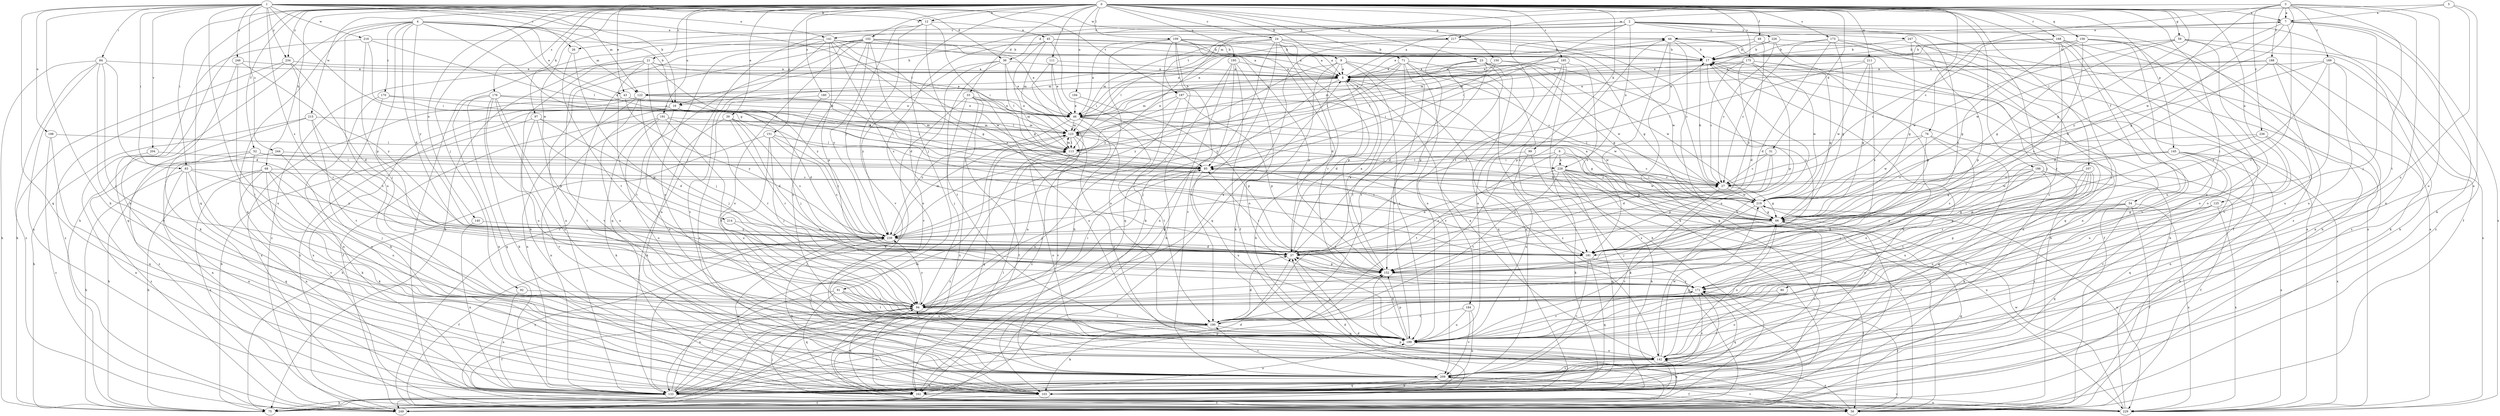 strict digraph  {
0;
1;
2;
3;
4;
5;
6;
7;
8;
9;
12;
16;
17;
21;
23;
24;
26;
27;
31;
33;
36;
37;
39;
43;
44;
45;
46;
49;
52;
54;
56;
59;
66;
68;
71;
75;
76;
80;
83;
84;
85;
91;
92;
94;
97;
99;
102;
103;
107;
109;
111;
113;
122;
123;
125;
133;
140;
141;
142;
145;
150;
151;
152;
156;
162;
165;
168;
170;
171;
173;
175;
176;
180;
181;
184;
186;
187;
188;
189;
190;
191;
194;
195;
198;
199;
204;
209;
211;
214;
215;
216;
217;
219;
226;
228;
229;
234;
236;
239;
244;
246;
247;
249;
0 -> 7  [label=a];
0 -> 9  [label=b];
0 -> 12  [label=b];
0 -> 21  [label=c];
0 -> 23  [label=c];
0 -> 24  [label=c];
0 -> 31  [label=d];
0 -> 33  [label=d];
0 -> 39  [label=e];
0 -> 43  [label=e];
0 -> 49  [label=f];
0 -> 52  [label=f];
0 -> 54  [label=f];
0 -> 59  [label=g];
0 -> 66  [label=g];
0 -> 68  [label=h];
0 -> 71  [label=h];
0 -> 76  [label=i];
0 -> 80  [label=i];
0 -> 83  [label=i];
0 -> 91  [label=j];
0 -> 92  [label=j];
0 -> 97  [label=k];
0 -> 99  [label=k];
0 -> 102  [label=k];
0 -> 107  [label=l];
0 -> 109  [label=l];
0 -> 111  [label=l];
0 -> 125  [label=n];
0 -> 133  [label=n];
0 -> 140  [label=o];
0 -> 145  [label=p];
0 -> 150  [label=p];
0 -> 151  [label=p];
0 -> 156  [label=q];
0 -> 162  [label=q];
0 -> 165  [label=r];
0 -> 168  [label=r];
0 -> 173  [label=s];
0 -> 175  [label=s];
0 -> 176  [label=s];
0 -> 180  [label=s];
0 -> 184  [label=t];
0 -> 186  [label=t];
0 -> 191  [label=u];
0 -> 194  [label=u];
0 -> 195  [label=u];
0 -> 211  [label=w];
0 -> 214  [label=w];
0 -> 215  [label=w];
0 -> 234  [label=y];
1 -> 12  [label=b];
1 -> 16  [label=b];
1 -> 26  [label=c];
1 -> 36  [label=d];
1 -> 66  [label=g];
1 -> 83  [label=i];
1 -> 84  [label=i];
1 -> 103  [label=k];
1 -> 113  [label=l];
1 -> 122  [label=m];
1 -> 141  [label=o];
1 -> 162  [label=q];
1 -> 181  [label=s];
1 -> 187  [label=t];
1 -> 198  [label=u];
1 -> 204  [label=v];
1 -> 209  [label=v];
1 -> 216  [label=w];
1 -> 217  [label=w];
1 -> 234  [label=y];
1 -> 244  [label=z];
1 -> 246  [label=z];
2 -> 16  [label=b];
2 -> 26  [label=c];
2 -> 36  [label=d];
2 -> 56  [label=f];
2 -> 85  [label=i];
2 -> 94  [label=j];
2 -> 141  [label=o];
2 -> 181  [label=s];
2 -> 187  [label=t];
2 -> 226  [label=x];
2 -> 228  [label=x];
2 -> 247  [label=z];
2 -> 249  [label=z];
3 -> 7  [label=a];
3 -> 27  [label=c];
3 -> 133  [label=n];
3 -> 142  [label=o];
3 -> 188  [label=t];
3 -> 189  [label=t];
3 -> 190  [label=t];
3 -> 217  [label=w];
3 -> 219  [label=w];
3 -> 236  [label=y];
3 -> 239  [label=y];
4 -> 16  [label=b];
4 -> 37  [label=d];
4 -> 43  [label=e];
4 -> 44  [label=e];
4 -> 75  [label=h];
4 -> 122  [label=m];
4 -> 152  [label=p];
4 -> 162  [label=q];
4 -> 170  [label=r];
4 -> 199  [label=u];
4 -> 219  [label=w];
4 -> 228  [label=x];
4 -> 239  [label=y];
5 -> 7  [label=a];
5 -> 122  [label=m];
5 -> 142  [label=o];
5 -> 199  [label=u];
6 -> 27  [label=c];
6 -> 56  [label=f];
6 -> 85  [label=i];
6 -> 103  [label=k];
6 -> 190  [label=t];
6 -> 228  [label=x];
7 -> 44  [label=e];
7 -> 66  [label=g];
7 -> 94  [label=j];
7 -> 103  [label=k];
7 -> 171  [label=r];
7 -> 219  [label=w];
7 -> 229  [label=x];
8 -> 7  [label=a];
8 -> 16  [label=b];
8 -> 37  [label=d];
8 -> 44  [label=e];
8 -> 94  [label=j];
8 -> 122  [label=m];
8 -> 123  [label=m];
9 -> 8  [label=a];
9 -> 27  [label=c];
9 -> 75  [label=h];
9 -> 103  [label=k];
9 -> 142  [label=o];
9 -> 199  [label=u];
9 -> 239  [label=y];
12 -> 45  [label=e];
12 -> 85  [label=i];
12 -> 133  [label=n];
12 -> 181  [label=s];
12 -> 209  [label=v];
12 -> 239  [label=y];
16 -> 37  [label=d];
16 -> 56  [label=f];
16 -> 142  [label=o];
16 -> 249  [label=z];
17 -> 8  [label=a];
17 -> 37  [label=d];
17 -> 56  [label=f];
17 -> 199  [label=u];
21 -> 8  [label=a];
21 -> 46  [label=e];
21 -> 94  [label=j];
21 -> 103  [label=k];
21 -> 190  [label=t];
21 -> 209  [label=v];
21 -> 239  [label=y];
21 -> 249  [label=z];
23 -> 8  [label=a];
23 -> 37  [label=d];
23 -> 46  [label=e];
23 -> 66  [label=g];
23 -> 162  [label=q];
23 -> 190  [label=t];
23 -> 199  [label=u];
23 -> 219  [label=w];
24 -> 17  [label=b];
24 -> 37  [label=d];
24 -> 56  [label=f];
24 -> 66  [label=g];
24 -> 123  [label=m];
24 -> 133  [label=n];
24 -> 152  [label=p];
24 -> 239  [label=y];
26 -> 94  [label=j];
26 -> 190  [label=t];
27 -> 17  [label=b];
27 -> 66  [label=g];
27 -> 85  [label=i];
27 -> 209  [label=v];
27 -> 219  [label=w];
31 -> 27  [label=c];
31 -> 37  [label=d];
31 -> 85  [label=i];
31 -> 152  [label=p];
33 -> 46  [label=e];
33 -> 56  [label=f];
33 -> 94  [label=j];
33 -> 123  [label=m];
33 -> 133  [label=n];
33 -> 199  [label=u];
33 -> 229  [label=x];
36 -> 8  [label=a];
36 -> 46  [label=e];
36 -> 113  [label=l];
36 -> 190  [label=t];
36 -> 209  [label=v];
36 -> 239  [label=y];
37 -> 8  [label=a];
37 -> 27  [label=c];
37 -> 152  [label=p];
39 -> 37  [label=d];
39 -> 103  [label=k];
39 -> 123  [label=m];
39 -> 171  [label=r];
39 -> 181  [label=s];
43 -> 46  [label=e];
43 -> 113  [label=l];
43 -> 229  [label=x];
43 -> 239  [label=y];
44 -> 17  [label=b];
44 -> 46  [label=e];
44 -> 56  [label=f];
44 -> 75  [label=h];
44 -> 103  [label=k];
44 -> 152  [label=p];
44 -> 162  [label=q];
44 -> 229  [label=x];
45 -> 8  [label=a];
45 -> 17  [label=b];
45 -> 66  [label=g];
45 -> 85  [label=i];
45 -> 123  [label=m];
45 -> 142  [label=o];
46 -> 66  [label=g];
46 -> 123  [label=m];
46 -> 190  [label=t];
46 -> 219  [label=w];
46 -> 239  [label=y];
46 -> 249  [label=z];
49 -> 17  [label=b];
49 -> 46  [label=e];
49 -> 229  [label=x];
49 -> 239  [label=y];
52 -> 27  [label=c];
52 -> 75  [label=h];
52 -> 85  [label=i];
52 -> 103  [label=k];
52 -> 249  [label=z];
54 -> 56  [label=f];
54 -> 66  [label=g];
54 -> 152  [label=p];
54 -> 162  [label=q];
54 -> 199  [label=u];
54 -> 229  [label=x];
56 -> 17  [label=b];
56 -> 142  [label=o];
56 -> 171  [label=r];
56 -> 209  [label=v];
59 -> 17  [label=b];
59 -> 66  [label=g];
59 -> 75  [label=h];
59 -> 142  [label=o];
59 -> 219  [label=w];
59 -> 249  [label=z];
66 -> 8  [label=a];
66 -> 123  [label=m];
66 -> 142  [label=o];
66 -> 181  [label=s];
66 -> 209  [label=v];
66 -> 239  [label=y];
68 -> 27  [label=c];
68 -> 75  [label=h];
68 -> 94  [label=j];
68 -> 103  [label=k];
68 -> 133  [label=n];
68 -> 199  [label=u];
68 -> 229  [label=x];
71 -> 8  [label=a];
71 -> 113  [label=l];
71 -> 181  [label=s];
71 -> 190  [label=t];
71 -> 199  [label=u];
71 -> 209  [label=v];
71 -> 239  [label=y];
71 -> 249  [label=z];
75 -> 152  [label=p];
76 -> 113  [label=l];
76 -> 162  [label=q];
76 -> 171  [label=r];
76 -> 199  [label=u];
76 -> 219  [label=w];
80 -> 94  [label=j];
80 -> 142  [label=o];
83 -> 27  [label=c];
83 -> 75  [label=h];
83 -> 133  [label=n];
83 -> 162  [label=q];
83 -> 209  [label=v];
83 -> 239  [label=y];
84 -> 8  [label=a];
84 -> 37  [label=d];
84 -> 75  [label=h];
84 -> 94  [label=j];
84 -> 133  [label=n];
84 -> 209  [label=v];
84 -> 249  [label=z];
85 -> 27  [label=c];
85 -> 94  [label=j];
85 -> 199  [label=u];
91 -> 94  [label=j];
91 -> 133  [label=n];
91 -> 162  [label=q];
91 -> 190  [label=t];
91 -> 199  [label=u];
92 -> 94  [label=j];
92 -> 133  [label=n];
94 -> 8  [label=a];
94 -> 56  [label=f];
94 -> 85  [label=i];
94 -> 162  [label=q];
94 -> 190  [label=t];
94 -> 239  [label=y];
97 -> 37  [label=d];
97 -> 75  [label=h];
97 -> 123  [label=m];
97 -> 190  [label=t];
97 -> 209  [label=v];
99 -> 85  [label=i];
99 -> 103  [label=k];
99 -> 199  [label=u];
102 -> 8  [label=a];
102 -> 17  [label=b];
102 -> 37  [label=d];
102 -> 46  [label=e];
102 -> 56  [label=f];
102 -> 75  [label=h];
102 -> 133  [label=n];
102 -> 142  [label=o];
102 -> 162  [label=q];
102 -> 199  [label=u];
102 -> 239  [label=y];
103 -> 37  [label=d];
103 -> 249  [label=z];
107 -> 27  [label=c];
107 -> 142  [label=o];
107 -> 152  [label=p];
107 -> 171  [label=r];
107 -> 190  [label=t];
107 -> 199  [label=u];
107 -> 219  [label=w];
109 -> 8  [label=a];
109 -> 17  [label=b];
109 -> 46  [label=e];
109 -> 75  [label=h];
109 -> 103  [label=k];
109 -> 152  [label=p];
109 -> 162  [label=q];
109 -> 171  [label=r];
109 -> 209  [label=v];
111 -> 8  [label=a];
111 -> 46  [label=e];
111 -> 133  [label=n];
111 -> 199  [label=u];
113 -> 85  [label=i];
113 -> 123  [label=m];
113 -> 142  [label=o];
113 -> 249  [label=z];
122 -> 46  [label=e];
122 -> 85  [label=i];
122 -> 94  [label=j];
122 -> 133  [label=n];
122 -> 199  [label=u];
122 -> 229  [label=x];
123 -> 113  [label=l];
123 -> 142  [label=o];
123 -> 162  [label=q];
123 -> 181  [label=s];
123 -> 209  [label=v];
125 -> 66  [label=g];
125 -> 142  [label=o];
125 -> 190  [label=t];
125 -> 229  [label=x];
133 -> 17  [label=b];
133 -> 37  [label=d];
133 -> 56  [label=f];
133 -> 75  [label=h];
133 -> 94  [label=j];
133 -> 123  [label=m];
133 -> 152  [label=p];
140 -> 133  [label=n];
140 -> 239  [label=y];
141 -> 8  [label=a];
141 -> 17  [label=b];
141 -> 66  [label=g];
141 -> 152  [label=p];
141 -> 181  [label=s];
141 -> 199  [label=u];
141 -> 209  [label=v];
141 -> 219  [label=w];
141 -> 229  [label=x];
142 -> 8  [label=a];
142 -> 17  [label=b];
142 -> 66  [label=g];
142 -> 94  [label=j];
142 -> 103  [label=k];
142 -> 209  [label=v];
142 -> 219  [label=w];
145 -> 75  [label=h];
145 -> 85  [label=i];
145 -> 152  [label=p];
145 -> 162  [label=q];
145 -> 181  [label=s];
145 -> 209  [label=v];
145 -> 229  [label=x];
150 -> 8  [label=a];
150 -> 46  [label=e];
150 -> 85  [label=i];
150 -> 123  [label=m];
150 -> 181  [label=s];
150 -> 219  [label=w];
151 -> 75  [label=h];
151 -> 94  [label=j];
151 -> 113  [label=l];
151 -> 181  [label=s];
151 -> 199  [label=u];
151 -> 239  [label=y];
152 -> 8  [label=a];
152 -> 85  [label=i];
152 -> 171  [label=r];
156 -> 17  [label=b];
156 -> 66  [label=g];
156 -> 123  [label=m];
156 -> 142  [label=o];
156 -> 181  [label=s];
156 -> 199  [label=u];
156 -> 249  [label=z];
162 -> 94  [label=j];
162 -> 113  [label=l];
162 -> 199  [label=u];
162 -> 229  [label=x];
165 -> 8  [label=a];
165 -> 75  [label=h];
165 -> 113  [label=l];
165 -> 133  [label=n];
165 -> 181  [label=s];
165 -> 199  [label=u];
168 -> 17  [label=b];
168 -> 27  [label=c];
168 -> 75  [label=h];
168 -> 94  [label=j];
168 -> 171  [label=r];
168 -> 199  [label=u];
168 -> 209  [label=v];
170 -> 46  [label=e];
170 -> 85  [label=i];
170 -> 103  [label=k];
170 -> 133  [label=n];
171 -> 94  [label=j];
171 -> 162  [label=q];
171 -> 209  [label=v];
173 -> 17  [label=b];
173 -> 27  [label=c];
173 -> 37  [label=d];
173 -> 66  [label=g];
173 -> 133  [label=n];
173 -> 162  [label=q];
175 -> 8  [label=a];
175 -> 27  [label=c];
175 -> 37  [label=d];
175 -> 46  [label=e];
175 -> 66  [label=g];
175 -> 133  [label=n];
175 -> 152  [label=p];
175 -> 219  [label=w];
176 -> 46  [label=e];
176 -> 103  [label=k];
176 -> 113  [label=l];
176 -> 133  [label=n];
176 -> 142  [label=o];
176 -> 152  [label=p];
176 -> 162  [label=q];
176 -> 199  [label=u];
180 -> 46  [label=e];
180 -> 94  [label=j];
180 -> 209  [label=v];
181 -> 56  [label=f];
181 -> 162  [label=q];
181 -> 209  [label=v];
184 -> 133  [label=n];
184 -> 190  [label=t];
184 -> 199  [label=u];
184 -> 209  [label=v];
186 -> 27  [label=c];
186 -> 56  [label=f];
186 -> 66  [label=g];
186 -> 94  [label=j];
186 -> 103  [label=k];
186 -> 152  [label=p];
186 -> 229  [label=x];
187 -> 46  [label=e];
187 -> 113  [label=l];
187 -> 133  [label=n];
187 -> 152  [label=p];
187 -> 219  [label=w];
188 -> 8  [label=a];
188 -> 37  [label=d];
188 -> 46  [label=e];
188 -> 103  [label=k];
188 -> 133  [label=n];
188 -> 199  [label=u];
189 -> 8  [label=a];
189 -> 171  [label=r];
189 -> 181  [label=s];
189 -> 199  [label=u];
189 -> 219  [label=w];
189 -> 229  [label=x];
190 -> 37  [label=d];
190 -> 103  [label=k];
190 -> 133  [label=n];
190 -> 199  [label=u];
191 -> 103  [label=k];
191 -> 123  [label=m];
191 -> 133  [label=n];
191 -> 142  [label=o];
191 -> 171  [label=r];
191 -> 190  [label=t];
194 -> 46  [label=e];
194 -> 152  [label=p];
195 -> 8  [label=a];
195 -> 75  [label=h];
195 -> 85  [label=i];
195 -> 162  [label=q];
195 -> 190  [label=t];
195 -> 199  [label=u];
198 -> 113  [label=l];
198 -> 162  [label=q];
198 -> 249  [label=z];
199 -> 37  [label=d];
199 -> 142  [label=o];
199 -> 152  [label=p];
199 -> 171  [label=r];
204 -> 85  [label=i];
204 -> 133  [label=n];
209 -> 56  [label=f];
209 -> 103  [label=k];
209 -> 133  [label=n];
209 -> 162  [label=q];
209 -> 171  [label=r];
209 -> 190  [label=t];
211 -> 8  [label=a];
211 -> 66  [label=g];
211 -> 85  [label=i];
211 -> 181  [label=s];
211 -> 219  [label=w];
214 -> 94  [label=j];
214 -> 239  [label=y];
215 -> 75  [label=h];
215 -> 123  [label=m];
215 -> 181  [label=s];
215 -> 190  [label=t];
215 -> 249  [label=z];
216 -> 17  [label=b];
216 -> 85  [label=i];
216 -> 94  [label=j];
216 -> 113  [label=l];
216 -> 162  [label=q];
217 -> 17  [label=b];
217 -> 27  [label=c];
217 -> 113  [label=l];
217 -> 152  [label=p];
217 -> 162  [label=q];
217 -> 219  [label=w];
219 -> 66  [label=g];
219 -> 85  [label=i];
219 -> 94  [label=j];
219 -> 229  [label=x];
226 -> 17  [label=b];
226 -> 27  [label=c];
226 -> 123  [label=m];
226 -> 152  [label=p];
226 -> 229  [label=x];
228 -> 27  [label=c];
228 -> 37  [label=d];
228 -> 56  [label=f];
228 -> 66  [label=g];
228 -> 103  [label=k];
228 -> 162  [label=q];
228 -> 190  [label=t];
228 -> 219  [label=w];
228 -> 229  [label=x];
229 -> 17  [label=b];
229 -> 94  [label=j];
229 -> 209  [label=v];
229 -> 219  [label=w];
229 -> 239  [label=y];
234 -> 8  [label=a];
234 -> 37  [label=d];
234 -> 75  [label=h];
234 -> 171  [label=r];
234 -> 249  [label=z];
236 -> 113  [label=l];
236 -> 133  [label=n];
236 -> 181  [label=s];
236 -> 199  [label=u];
239 -> 37  [label=d];
239 -> 56  [label=f];
239 -> 103  [label=k];
239 -> 123  [label=m];
239 -> 162  [label=q];
239 -> 181  [label=s];
244 -> 85  [label=i];
244 -> 133  [label=n];
244 -> 199  [label=u];
246 -> 8  [label=a];
246 -> 103  [label=k];
246 -> 199  [label=u];
246 -> 239  [label=y];
247 -> 17  [label=b];
247 -> 66  [label=g];
247 -> 152  [label=p];
247 -> 209  [label=v];
249 -> 37  [label=d];
249 -> 66  [label=g];
249 -> 171  [label=r];
}
